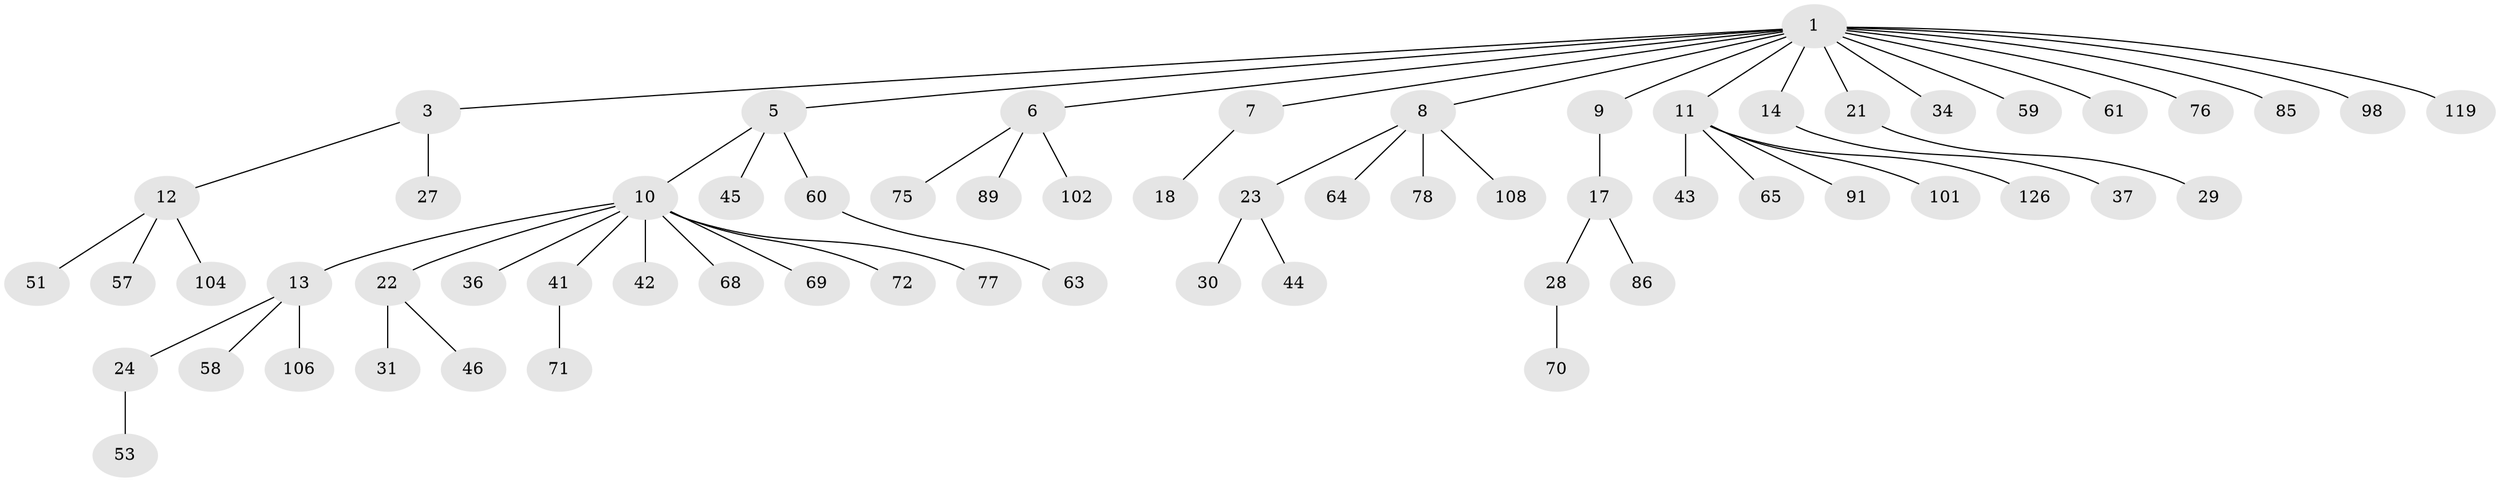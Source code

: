 // original degree distribution, {10: 0.007936507936507936, 8: 0.007936507936507936, 3: 0.11904761904761904, 2: 0.23809523809523808, 4: 0.07936507936507936, 6: 0.015873015873015872, 1: 0.5158730158730159, 5: 0.015873015873015872}
// Generated by graph-tools (version 1.1) at 2025/15/03/09/25 04:15:31]
// undirected, 63 vertices, 62 edges
graph export_dot {
graph [start="1"]
  node [color=gray90,style=filled];
  1 [super="+2"];
  3 [super="+4"];
  5;
  6 [super="+35"];
  7;
  8 [super="+62"];
  9;
  10 [super="+19+15"];
  11 [super="+38+99"];
  12;
  13;
  14;
  17;
  18;
  21;
  22 [super="+39"];
  23 [super="+26"];
  24;
  27;
  28 [super="+40"];
  29 [super="+123+117"];
  30 [super="+74+49"];
  31 [super="+33"];
  34 [super="+73"];
  36 [super="+95+47"];
  37;
  41 [super="+110"];
  42;
  43 [super="+67"];
  44;
  45 [super="+105"];
  46 [super="+50+93+48"];
  51 [super="+81+122"];
  53 [super="+55"];
  57;
  58 [super="+112"];
  59 [super="+82+66"];
  60;
  61;
  63;
  64 [super="+97"];
  65;
  68 [super="+115+120"];
  69 [super="+107+114"];
  70;
  71;
  72;
  75;
  76 [super="+118"];
  77 [super="+116"];
  78;
  85;
  86 [super="+103"];
  89;
  91;
  98;
  101;
  102;
  104;
  106;
  108;
  119;
  126;
  1 -- 3;
  1 -- 8;
  1 -- 11;
  1 -- 14;
  1 -- 59;
  1 -- 61;
  1 -- 76;
  1 -- 85;
  1 -- 119;
  1 -- 34;
  1 -- 98;
  1 -- 5;
  1 -- 6;
  1 -- 7;
  1 -- 9;
  1 -- 21;
  3 -- 12;
  3 -- 27;
  5 -- 10;
  5 -- 45;
  5 -- 60;
  6 -- 75;
  6 -- 102;
  6 -- 89;
  7 -- 18;
  8 -- 23;
  8 -- 64;
  8 -- 108;
  8 -- 78;
  9 -- 17;
  10 -- 13;
  10 -- 42;
  10 -- 68;
  10 -- 36;
  10 -- 22;
  10 -- 41;
  10 -- 77;
  10 -- 72;
  10 -- 69;
  11 -- 65;
  11 -- 101;
  11 -- 43;
  11 -- 91;
  11 -- 126;
  12 -- 51;
  12 -- 57;
  12 -- 104;
  13 -- 24;
  13 -- 58;
  13 -- 106;
  14 -- 37;
  17 -- 28;
  17 -- 86;
  21 -- 29;
  22 -- 31;
  22 -- 46;
  23 -- 44;
  23 -- 30;
  24 -- 53;
  28 -- 70;
  41 -- 71;
  60 -- 63;
}

